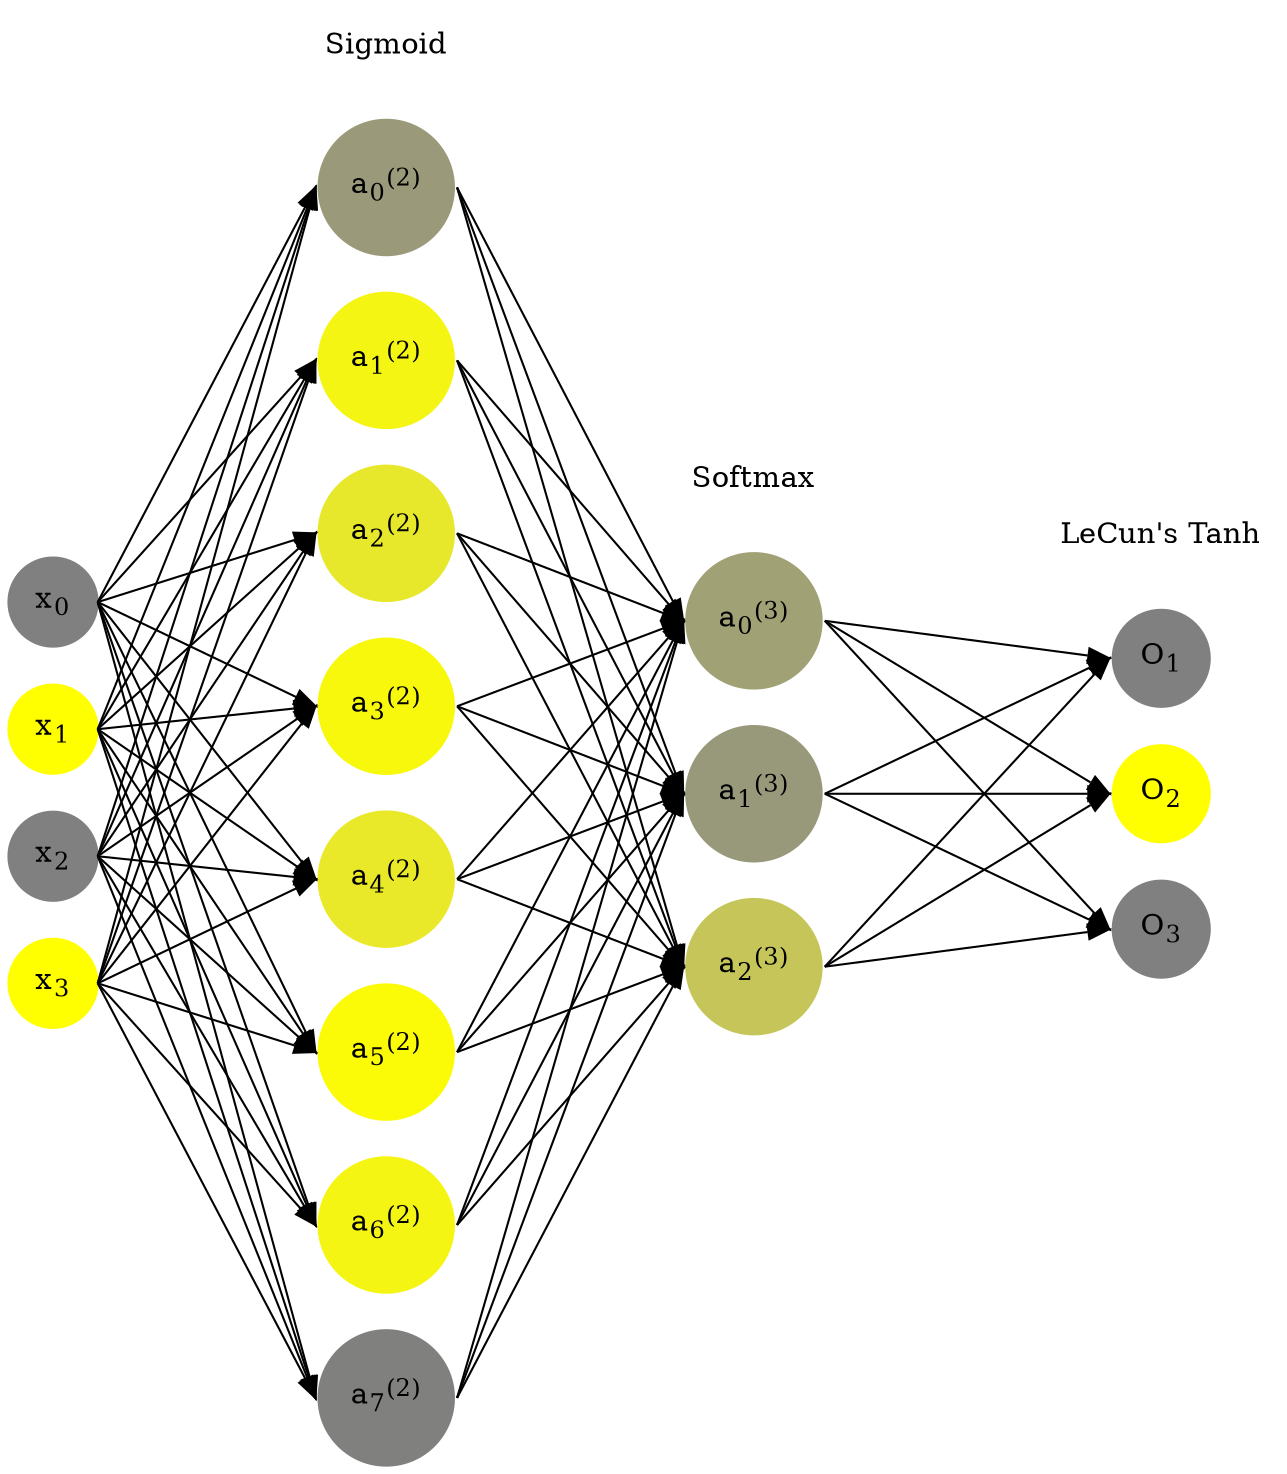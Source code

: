 digraph G {
	rankdir = LR;
	splines=false;
	edge[style=invis];
	ranksep= 1.4;
	{
	node [shape=circle, color="0.1667, 0.0, 0.5", style=filled, fillcolor="0.1667, 0.0, 0.5"];
	x0 [label=<x<sub>0</sub>>];
	}
	{
	node [shape=circle, color="0.1667, 1.0, 1.0", style=filled, fillcolor="0.1667, 1.0, 1.0"];
	x1 [label=<x<sub>1</sub>>];
	}
	{
	node [shape=circle, color="0.1667, 0.0, 0.5", style=filled, fillcolor="0.1667, 0.0, 0.5"];
	x2 [label=<x<sub>2</sub>>];
	}
	{
	node [shape=circle, color="0.1667, 1.0, 1.0", style=filled, fillcolor="0.1667, 1.0, 1.0"];
	x3 [label=<x<sub>3</sub>>];
	}
	{
	node [shape=circle, color="0.1667, 0.208245, 0.604122", style=filled, fillcolor="0.1667, 0.208245, 0.604122"];
	a02 [label=<a<sub>0</sub><sup>(2)</sup>>];
	}
	{
	node [shape=circle, color="0.1667, 0.915401, 0.957701", style=filled, fillcolor="0.1667, 0.915401, 0.957701"];
	a12 [label=<a<sub>1</sub><sup>(2)</sup>>];
	}
	{
	node [shape=circle, color="0.1667, 0.812515, 0.906257", style=filled, fillcolor="0.1667, 0.812515, 0.906257"];
	a22 [label=<a<sub>2</sub><sup>(2)</sup>>];
	}
	{
	node [shape=circle, color="0.1667, 0.944826, 0.972413", style=filled, fillcolor="0.1667, 0.944826, 0.972413"];
	a32 [label=<a<sub>3</sub><sup>(2)</sup>>];
	}
	{
	node [shape=circle, color="0.1667, 0.821671, 0.910836", style=filled, fillcolor="0.1667, 0.821671, 0.910836"];
	a42 [label=<a<sub>4</sub><sup>(2)</sup>>];
	}
	{
	node [shape=circle, color="0.1667, 0.965965, 0.982983", style=filled, fillcolor="0.1667, 0.965965, 0.982983"];
	a52 [label=<a<sub>5</sub><sup>(2)</sup>>];
	}
	{
	node [shape=circle, color="0.1667, 0.918091, 0.959046", style=filled, fillcolor="0.1667, 0.918091, 0.959046"];
	a62 [label=<a<sub>6</sub><sup>(2)</sup>>];
	}
	{
	node [shape=circle, color="0.1667, 0.002306, 0.501153", style=filled, fillcolor="0.1667, 0.002306, 0.501153"];
	a72 [label=<a<sub>7</sub><sup>(2)</sup>>];
	}
	{
	node [shape=circle, color="0.1667, 0.265295, 0.632647", style=filled, fillcolor="0.1667, 0.265295, 0.632647"];
	a03 [label=<a<sub>0</sub><sup>(3)</sup>>];
	}
	{
	node [shape=circle, color="0.1667, 0.188268, 0.594134", style=filled, fillcolor="0.1667, 0.188268, 0.594134"];
	a13 [label=<a<sub>1</sub><sup>(3)</sup>>];
	}
	{
	node [shape=circle, color="0.1667, 0.546437, 0.773218", style=filled, fillcolor="0.1667, 0.546437, 0.773218"];
	a23 [label=<a<sub>2</sub><sup>(3)</sup>>];
	}
	{
	node [shape=circle, color="0.1667, 0.0, 0.5", style=filled, fillcolor="0.1667, 0.0, 0.5"];
	O1 [label=<O<sub>1</sub>>];
	}
	{
	node [shape=circle, color="0.1667, 1.0, 1.0", style=filled, fillcolor="0.1667, 1.0, 1.0"];
	O2 [label=<O<sub>2</sub>>];
	}
	{
	node [shape=circle, color="0.1667, 0.0, 0.5", style=filled, fillcolor="0.1667, 0.0, 0.5"];
	O3 [label=<O<sub>3</sub>>];
	}
	{
	rank=same;
	x0->x1->x2->x3;
	}
	{
	rank=same;
	a02->a12->a22->a32->a42->a52->a62->a72;
	}
	{
	rank=same;
	a03->a13->a23;
	}
	{
	rank=same;
	O1->O2->O3;
	}
	l1 [shape=plaintext,label="Sigmoid"];
	l1->a02;
	{rank=same; l1;a02};
	l2 [shape=plaintext,label="Softmax"];
	l2->a03;
	{rank=same; l2;a03};
	l3 [shape=plaintext,label="LeCun's Tanh"];
	l3->O1;
	{rank=same; l3;O1};
edge[style=solid, tailport=e, headport=w];
	{x0;x1;x2;x3} -> {a02;a12;a22;a32;a42;a52;a62;a72};
	{a02;a12;a22;a32;a42;a52;a62;a72} -> {a03;a13;a23};
	{a03;a13;a23} -> {O1,O2,O3};
}